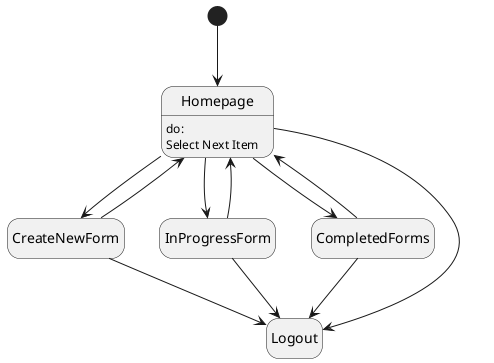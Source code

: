 @startuml fac-homepage-states
hide empty description

[*] --> Homepage
Homepage : do:
Homepage : Select Next Item

Homepage --> CreateNewForm
CreateNewForm --> Homepage
Homepage --> InProgressForm
InProgressForm --> Homepage
Homepage --> CompletedForms
CompletedForms --> Homepage
Homepage --> Logout
CreateNewForm --> Logout
InProgressForm --> Logout
CompletedForms --> Logout

@enduml